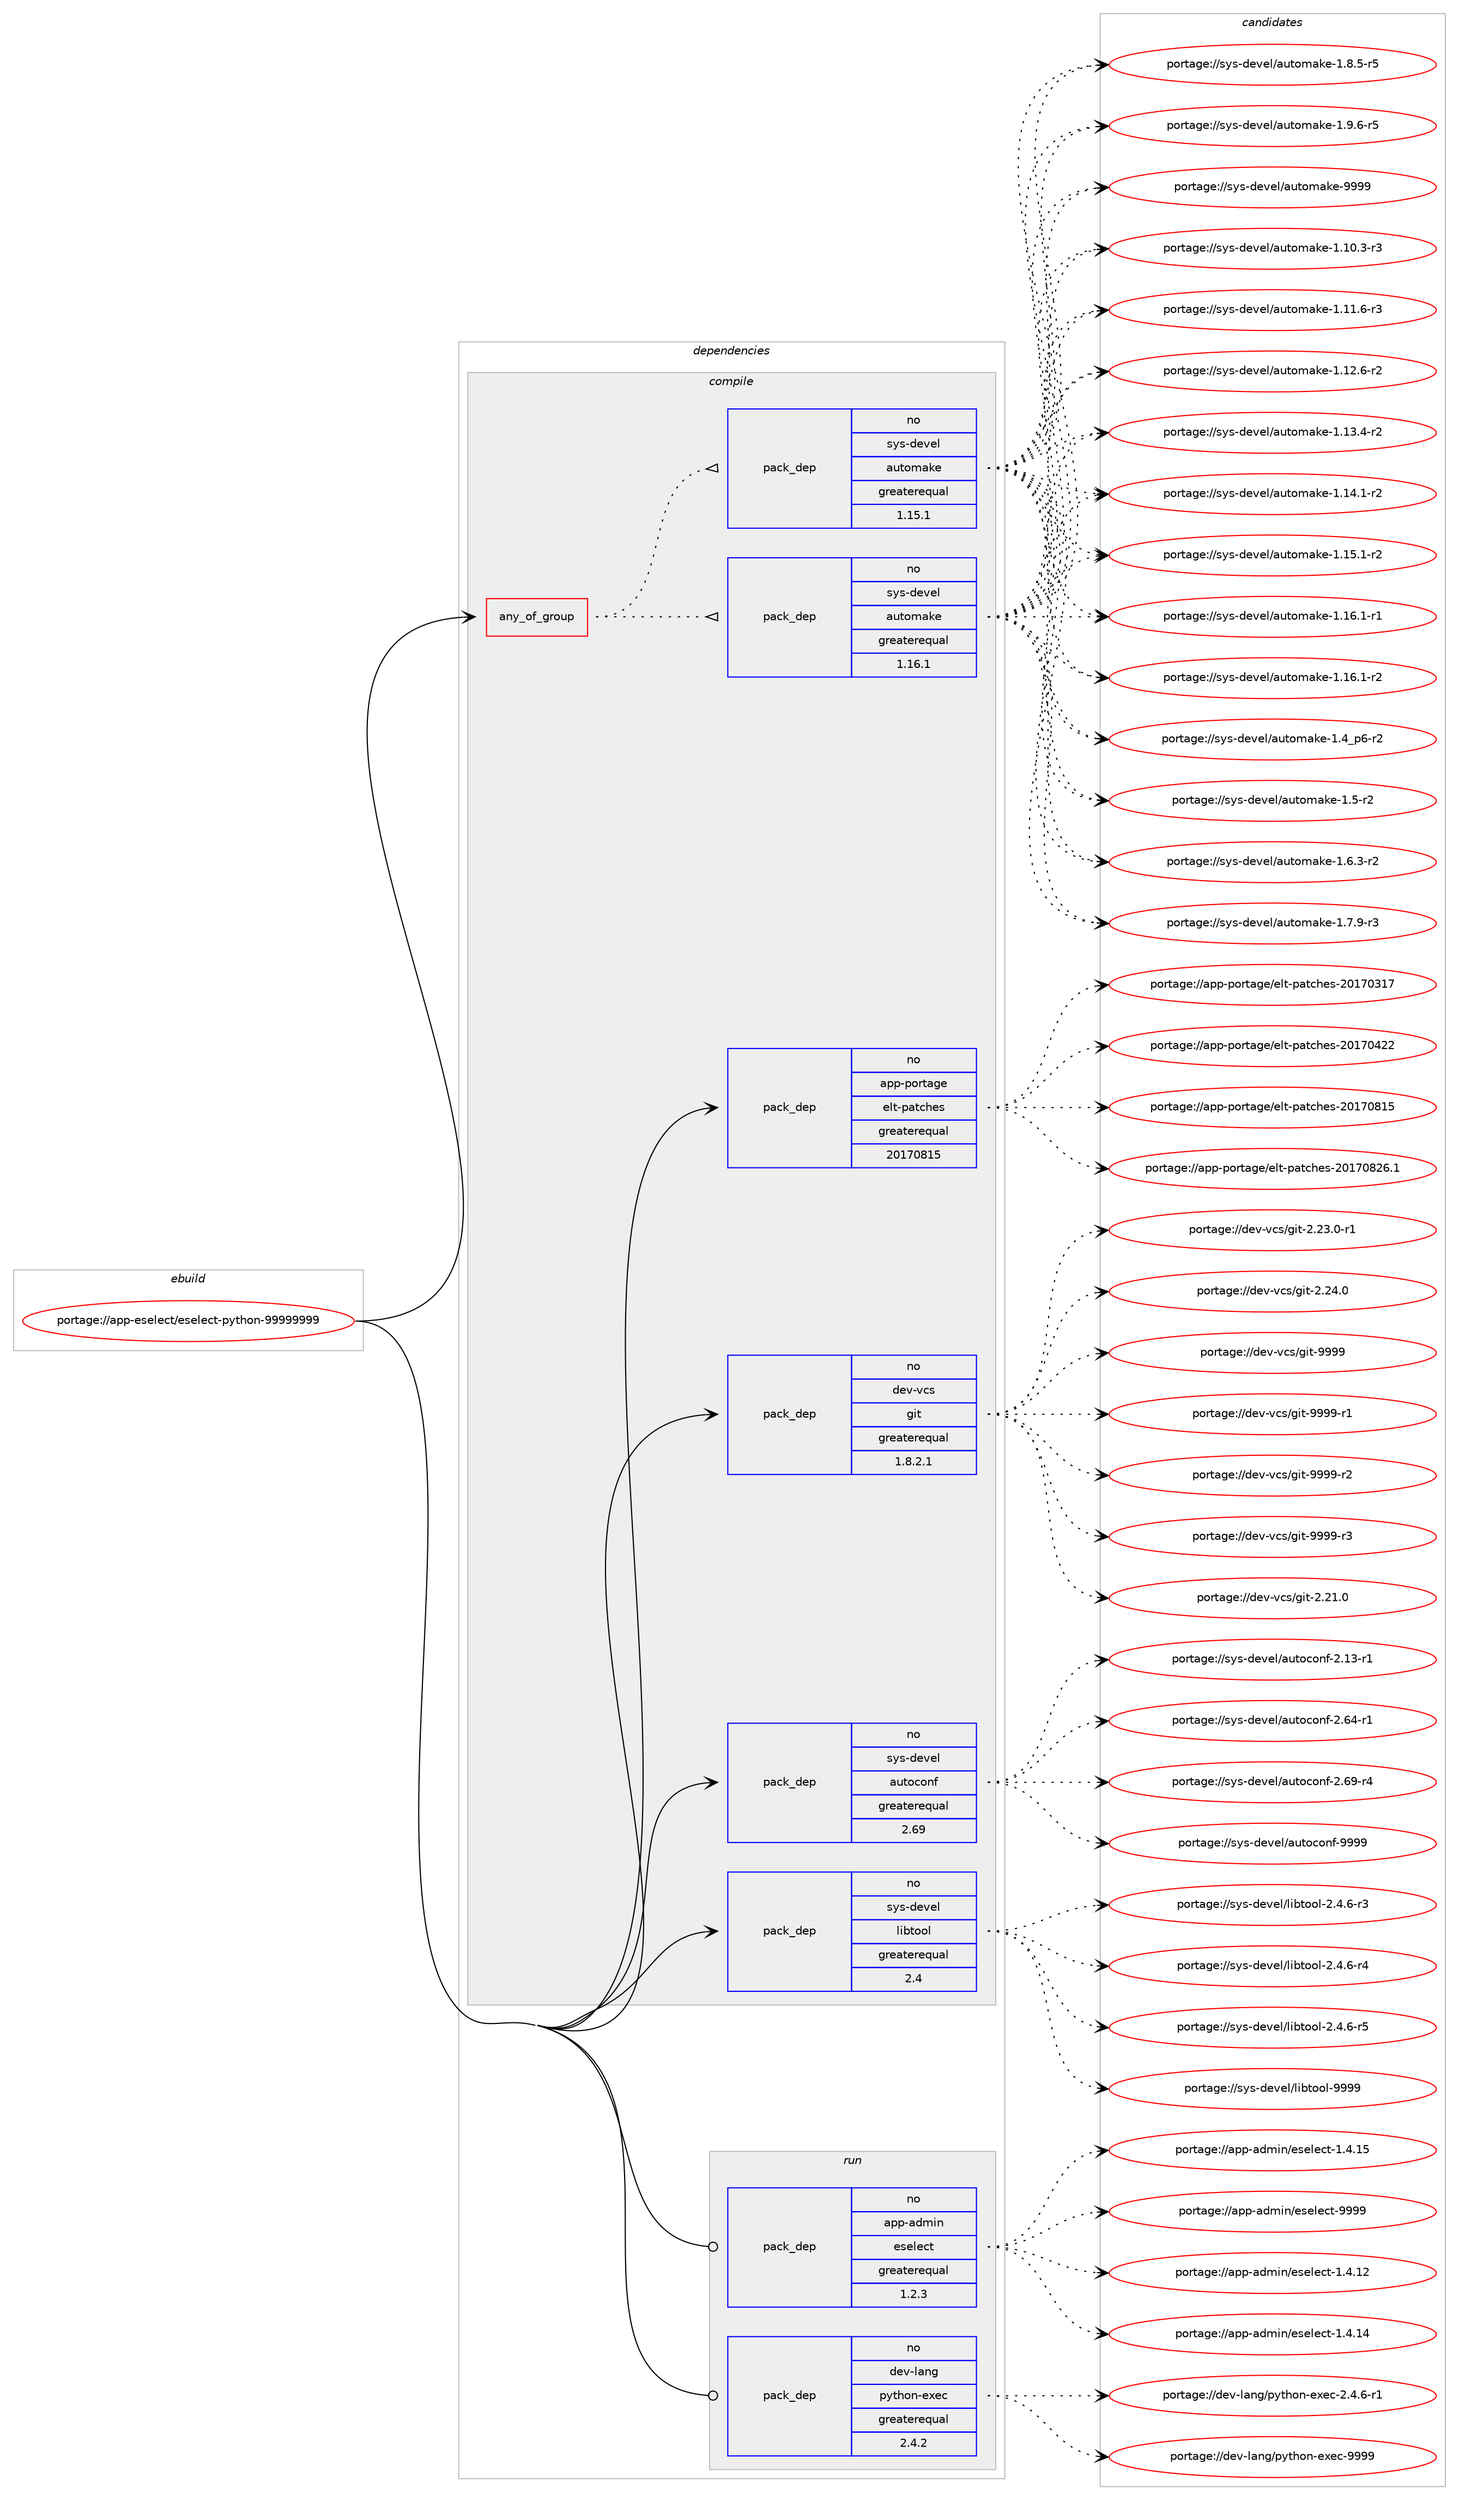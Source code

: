 digraph prolog {

# *************
# Graph options
# *************

newrank=true;
concentrate=true;
compound=true;
graph [rankdir=LR,fontname=Helvetica,fontsize=10,ranksep=1.5];#, ranksep=2.5, nodesep=0.2];
edge  [arrowhead=vee];
node  [fontname=Helvetica,fontsize=10];

# **********
# The ebuild
# **********

subgraph cluster_leftcol {
color=gray;
rank=same;
label=<<i>ebuild</i>>;
id [label="portage://app-eselect/eselect-python-99999999", color=red, width=4, href="../app-eselect/eselect-python-99999999.svg"];
}

# ****************
# The dependencies
# ****************

subgraph cluster_midcol {
color=gray;
label=<<i>dependencies</i>>;
subgraph cluster_compile {
fillcolor="#eeeeee";
style=filled;
label=<<i>compile</i>>;
subgraph any422 {
dependency29028 [label=<<TABLE BORDER="0" CELLBORDER="1" CELLSPACING="0" CELLPADDING="4"><TR><TD CELLPADDING="10">any_of_group</TD></TR></TABLE>>, shape=none, color=red];subgraph pack21102 {
dependency29029 [label=<<TABLE BORDER="0" CELLBORDER="1" CELLSPACING="0" CELLPADDING="4" WIDTH="220"><TR><TD ROWSPAN="6" CELLPADDING="30">pack_dep</TD></TR><TR><TD WIDTH="110">no</TD></TR><TR><TD>sys-devel</TD></TR><TR><TD>automake</TD></TR><TR><TD>greaterequal</TD></TR><TR><TD>1.16.1</TD></TR></TABLE>>, shape=none, color=blue];
}
dependency29028:e -> dependency29029:w [weight=20,style="dotted",arrowhead="oinv"];
subgraph pack21103 {
dependency29030 [label=<<TABLE BORDER="0" CELLBORDER="1" CELLSPACING="0" CELLPADDING="4" WIDTH="220"><TR><TD ROWSPAN="6" CELLPADDING="30">pack_dep</TD></TR><TR><TD WIDTH="110">no</TD></TR><TR><TD>sys-devel</TD></TR><TR><TD>automake</TD></TR><TR><TD>greaterequal</TD></TR><TR><TD>1.15.1</TD></TR></TABLE>>, shape=none, color=blue];
}
dependency29028:e -> dependency29030:w [weight=20,style="dotted",arrowhead="oinv"];
}
id:e -> dependency29028:w [weight=20,style="solid",arrowhead="vee"];
subgraph pack21104 {
dependency29031 [label=<<TABLE BORDER="0" CELLBORDER="1" CELLSPACING="0" CELLPADDING="4" WIDTH="220"><TR><TD ROWSPAN="6" CELLPADDING="30">pack_dep</TD></TR><TR><TD WIDTH="110">no</TD></TR><TR><TD>app-portage</TD></TR><TR><TD>elt-patches</TD></TR><TR><TD>greaterequal</TD></TR><TR><TD>20170815</TD></TR></TABLE>>, shape=none, color=blue];
}
id:e -> dependency29031:w [weight=20,style="solid",arrowhead="vee"];
subgraph pack21105 {
dependency29032 [label=<<TABLE BORDER="0" CELLBORDER="1" CELLSPACING="0" CELLPADDING="4" WIDTH="220"><TR><TD ROWSPAN="6" CELLPADDING="30">pack_dep</TD></TR><TR><TD WIDTH="110">no</TD></TR><TR><TD>dev-vcs</TD></TR><TR><TD>git</TD></TR><TR><TD>greaterequal</TD></TR><TR><TD>1.8.2.1</TD></TR></TABLE>>, shape=none, color=blue];
}
id:e -> dependency29032:w [weight=20,style="solid",arrowhead="vee"];
subgraph pack21106 {
dependency29033 [label=<<TABLE BORDER="0" CELLBORDER="1" CELLSPACING="0" CELLPADDING="4" WIDTH="220"><TR><TD ROWSPAN="6" CELLPADDING="30">pack_dep</TD></TR><TR><TD WIDTH="110">no</TD></TR><TR><TD>sys-devel</TD></TR><TR><TD>autoconf</TD></TR><TR><TD>greaterequal</TD></TR><TR><TD>2.69</TD></TR></TABLE>>, shape=none, color=blue];
}
id:e -> dependency29033:w [weight=20,style="solid",arrowhead="vee"];
subgraph pack21107 {
dependency29034 [label=<<TABLE BORDER="0" CELLBORDER="1" CELLSPACING="0" CELLPADDING="4" WIDTH="220"><TR><TD ROWSPAN="6" CELLPADDING="30">pack_dep</TD></TR><TR><TD WIDTH="110">no</TD></TR><TR><TD>sys-devel</TD></TR><TR><TD>libtool</TD></TR><TR><TD>greaterequal</TD></TR><TR><TD>2.4</TD></TR></TABLE>>, shape=none, color=blue];
}
id:e -> dependency29034:w [weight=20,style="solid",arrowhead="vee"];
}
subgraph cluster_compileandrun {
fillcolor="#eeeeee";
style=filled;
label=<<i>compile and run</i>>;
}
subgraph cluster_run {
fillcolor="#eeeeee";
style=filled;
label=<<i>run</i>>;
subgraph pack21108 {
dependency29035 [label=<<TABLE BORDER="0" CELLBORDER="1" CELLSPACING="0" CELLPADDING="4" WIDTH="220"><TR><TD ROWSPAN="6" CELLPADDING="30">pack_dep</TD></TR><TR><TD WIDTH="110">no</TD></TR><TR><TD>app-admin</TD></TR><TR><TD>eselect</TD></TR><TR><TD>greaterequal</TD></TR><TR><TD>1.2.3</TD></TR></TABLE>>, shape=none, color=blue];
}
id:e -> dependency29035:w [weight=20,style="solid",arrowhead="odot"];
subgraph pack21109 {
dependency29036 [label=<<TABLE BORDER="0" CELLBORDER="1" CELLSPACING="0" CELLPADDING="4" WIDTH="220"><TR><TD ROWSPAN="6" CELLPADDING="30">pack_dep</TD></TR><TR><TD WIDTH="110">no</TD></TR><TR><TD>dev-lang</TD></TR><TR><TD>python-exec</TD></TR><TR><TD>greaterequal</TD></TR><TR><TD>2.4.2</TD></TR></TABLE>>, shape=none, color=blue];
}
id:e -> dependency29036:w [weight=20,style="solid",arrowhead="odot"];
}
}

# **************
# The candidates
# **************

subgraph cluster_choices {
rank=same;
color=gray;
label=<<i>candidates</i>>;

subgraph choice21102 {
color=black;
nodesep=1;
choiceportage11512111545100101118101108479711711611110997107101454946494846514511451 [label="portage://sys-devel/automake-1.10.3-r3", color=red, width=4,href="../sys-devel/automake-1.10.3-r3.svg"];
choiceportage11512111545100101118101108479711711611110997107101454946494946544511451 [label="portage://sys-devel/automake-1.11.6-r3", color=red, width=4,href="../sys-devel/automake-1.11.6-r3.svg"];
choiceportage11512111545100101118101108479711711611110997107101454946495046544511450 [label="portage://sys-devel/automake-1.12.6-r2", color=red, width=4,href="../sys-devel/automake-1.12.6-r2.svg"];
choiceportage11512111545100101118101108479711711611110997107101454946495146524511450 [label="portage://sys-devel/automake-1.13.4-r2", color=red, width=4,href="../sys-devel/automake-1.13.4-r2.svg"];
choiceportage11512111545100101118101108479711711611110997107101454946495246494511450 [label="portage://sys-devel/automake-1.14.1-r2", color=red, width=4,href="../sys-devel/automake-1.14.1-r2.svg"];
choiceportage11512111545100101118101108479711711611110997107101454946495346494511450 [label="portage://sys-devel/automake-1.15.1-r2", color=red, width=4,href="../sys-devel/automake-1.15.1-r2.svg"];
choiceportage11512111545100101118101108479711711611110997107101454946495446494511449 [label="portage://sys-devel/automake-1.16.1-r1", color=red, width=4,href="../sys-devel/automake-1.16.1-r1.svg"];
choiceportage11512111545100101118101108479711711611110997107101454946495446494511450 [label="portage://sys-devel/automake-1.16.1-r2", color=red, width=4,href="../sys-devel/automake-1.16.1-r2.svg"];
choiceportage115121115451001011181011084797117116111109971071014549465295112544511450 [label="portage://sys-devel/automake-1.4_p6-r2", color=red, width=4,href="../sys-devel/automake-1.4_p6-r2.svg"];
choiceportage11512111545100101118101108479711711611110997107101454946534511450 [label="portage://sys-devel/automake-1.5-r2", color=red, width=4,href="../sys-devel/automake-1.5-r2.svg"];
choiceportage115121115451001011181011084797117116111109971071014549465446514511450 [label="portage://sys-devel/automake-1.6.3-r2", color=red, width=4,href="../sys-devel/automake-1.6.3-r2.svg"];
choiceportage115121115451001011181011084797117116111109971071014549465546574511451 [label="portage://sys-devel/automake-1.7.9-r3", color=red, width=4,href="../sys-devel/automake-1.7.9-r3.svg"];
choiceportage115121115451001011181011084797117116111109971071014549465646534511453 [label="portage://sys-devel/automake-1.8.5-r5", color=red, width=4,href="../sys-devel/automake-1.8.5-r5.svg"];
choiceportage115121115451001011181011084797117116111109971071014549465746544511453 [label="portage://sys-devel/automake-1.9.6-r5", color=red, width=4,href="../sys-devel/automake-1.9.6-r5.svg"];
choiceportage115121115451001011181011084797117116111109971071014557575757 [label="portage://sys-devel/automake-9999", color=red, width=4,href="../sys-devel/automake-9999.svg"];
dependency29029:e -> choiceportage11512111545100101118101108479711711611110997107101454946494846514511451:w [style=dotted,weight="100"];
dependency29029:e -> choiceportage11512111545100101118101108479711711611110997107101454946494946544511451:w [style=dotted,weight="100"];
dependency29029:e -> choiceportage11512111545100101118101108479711711611110997107101454946495046544511450:w [style=dotted,weight="100"];
dependency29029:e -> choiceportage11512111545100101118101108479711711611110997107101454946495146524511450:w [style=dotted,weight="100"];
dependency29029:e -> choiceportage11512111545100101118101108479711711611110997107101454946495246494511450:w [style=dotted,weight="100"];
dependency29029:e -> choiceportage11512111545100101118101108479711711611110997107101454946495346494511450:w [style=dotted,weight="100"];
dependency29029:e -> choiceportage11512111545100101118101108479711711611110997107101454946495446494511449:w [style=dotted,weight="100"];
dependency29029:e -> choiceportage11512111545100101118101108479711711611110997107101454946495446494511450:w [style=dotted,weight="100"];
dependency29029:e -> choiceportage115121115451001011181011084797117116111109971071014549465295112544511450:w [style=dotted,weight="100"];
dependency29029:e -> choiceportage11512111545100101118101108479711711611110997107101454946534511450:w [style=dotted,weight="100"];
dependency29029:e -> choiceportage115121115451001011181011084797117116111109971071014549465446514511450:w [style=dotted,weight="100"];
dependency29029:e -> choiceportage115121115451001011181011084797117116111109971071014549465546574511451:w [style=dotted,weight="100"];
dependency29029:e -> choiceportage115121115451001011181011084797117116111109971071014549465646534511453:w [style=dotted,weight="100"];
dependency29029:e -> choiceportage115121115451001011181011084797117116111109971071014549465746544511453:w [style=dotted,weight="100"];
dependency29029:e -> choiceportage115121115451001011181011084797117116111109971071014557575757:w [style=dotted,weight="100"];
}
subgraph choice21103 {
color=black;
nodesep=1;
choiceportage11512111545100101118101108479711711611110997107101454946494846514511451 [label="portage://sys-devel/automake-1.10.3-r3", color=red, width=4,href="../sys-devel/automake-1.10.3-r3.svg"];
choiceportage11512111545100101118101108479711711611110997107101454946494946544511451 [label="portage://sys-devel/automake-1.11.6-r3", color=red, width=4,href="../sys-devel/automake-1.11.6-r3.svg"];
choiceportage11512111545100101118101108479711711611110997107101454946495046544511450 [label="portage://sys-devel/automake-1.12.6-r2", color=red, width=4,href="../sys-devel/automake-1.12.6-r2.svg"];
choiceportage11512111545100101118101108479711711611110997107101454946495146524511450 [label="portage://sys-devel/automake-1.13.4-r2", color=red, width=4,href="../sys-devel/automake-1.13.4-r2.svg"];
choiceportage11512111545100101118101108479711711611110997107101454946495246494511450 [label="portage://sys-devel/automake-1.14.1-r2", color=red, width=4,href="../sys-devel/automake-1.14.1-r2.svg"];
choiceportage11512111545100101118101108479711711611110997107101454946495346494511450 [label="portage://sys-devel/automake-1.15.1-r2", color=red, width=4,href="../sys-devel/automake-1.15.1-r2.svg"];
choiceportage11512111545100101118101108479711711611110997107101454946495446494511449 [label="portage://sys-devel/automake-1.16.1-r1", color=red, width=4,href="../sys-devel/automake-1.16.1-r1.svg"];
choiceportage11512111545100101118101108479711711611110997107101454946495446494511450 [label="portage://sys-devel/automake-1.16.1-r2", color=red, width=4,href="../sys-devel/automake-1.16.1-r2.svg"];
choiceportage115121115451001011181011084797117116111109971071014549465295112544511450 [label="portage://sys-devel/automake-1.4_p6-r2", color=red, width=4,href="../sys-devel/automake-1.4_p6-r2.svg"];
choiceportage11512111545100101118101108479711711611110997107101454946534511450 [label="portage://sys-devel/automake-1.5-r2", color=red, width=4,href="../sys-devel/automake-1.5-r2.svg"];
choiceportage115121115451001011181011084797117116111109971071014549465446514511450 [label="portage://sys-devel/automake-1.6.3-r2", color=red, width=4,href="../sys-devel/automake-1.6.3-r2.svg"];
choiceportage115121115451001011181011084797117116111109971071014549465546574511451 [label="portage://sys-devel/automake-1.7.9-r3", color=red, width=4,href="../sys-devel/automake-1.7.9-r3.svg"];
choiceportage115121115451001011181011084797117116111109971071014549465646534511453 [label="portage://sys-devel/automake-1.8.5-r5", color=red, width=4,href="../sys-devel/automake-1.8.5-r5.svg"];
choiceportage115121115451001011181011084797117116111109971071014549465746544511453 [label="portage://sys-devel/automake-1.9.6-r5", color=red, width=4,href="../sys-devel/automake-1.9.6-r5.svg"];
choiceportage115121115451001011181011084797117116111109971071014557575757 [label="portage://sys-devel/automake-9999", color=red, width=4,href="../sys-devel/automake-9999.svg"];
dependency29030:e -> choiceportage11512111545100101118101108479711711611110997107101454946494846514511451:w [style=dotted,weight="100"];
dependency29030:e -> choiceportage11512111545100101118101108479711711611110997107101454946494946544511451:w [style=dotted,weight="100"];
dependency29030:e -> choiceportage11512111545100101118101108479711711611110997107101454946495046544511450:w [style=dotted,weight="100"];
dependency29030:e -> choiceportage11512111545100101118101108479711711611110997107101454946495146524511450:w [style=dotted,weight="100"];
dependency29030:e -> choiceportage11512111545100101118101108479711711611110997107101454946495246494511450:w [style=dotted,weight="100"];
dependency29030:e -> choiceportage11512111545100101118101108479711711611110997107101454946495346494511450:w [style=dotted,weight="100"];
dependency29030:e -> choiceportage11512111545100101118101108479711711611110997107101454946495446494511449:w [style=dotted,weight="100"];
dependency29030:e -> choiceportage11512111545100101118101108479711711611110997107101454946495446494511450:w [style=dotted,weight="100"];
dependency29030:e -> choiceportage115121115451001011181011084797117116111109971071014549465295112544511450:w [style=dotted,weight="100"];
dependency29030:e -> choiceportage11512111545100101118101108479711711611110997107101454946534511450:w [style=dotted,weight="100"];
dependency29030:e -> choiceportage115121115451001011181011084797117116111109971071014549465446514511450:w [style=dotted,weight="100"];
dependency29030:e -> choiceportage115121115451001011181011084797117116111109971071014549465546574511451:w [style=dotted,weight="100"];
dependency29030:e -> choiceportage115121115451001011181011084797117116111109971071014549465646534511453:w [style=dotted,weight="100"];
dependency29030:e -> choiceportage115121115451001011181011084797117116111109971071014549465746544511453:w [style=dotted,weight="100"];
dependency29030:e -> choiceportage115121115451001011181011084797117116111109971071014557575757:w [style=dotted,weight="100"];
}
subgraph choice21104 {
color=black;
nodesep=1;
choiceportage97112112451121111141169710310147101108116451129711699104101115455048495548514955 [label="portage://app-portage/elt-patches-20170317", color=red, width=4,href="../app-portage/elt-patches-20170317.svg"];
choiceportage97112112451121111141169710310147101108116451129711699104101115455048495548525050 [label="portage://app-portage/elt-patches-20170422", color=red, width=4,href="../app-portage/elt-patches-20170422.svg"];
choiceportage97112112451121111141169710310147101108116451129711699104101115455048495548564953 [label="portage://app-portage/elt-patches-20170815", color=red, width=4,href="../app-portage/elt-patches-20170815.svg"];
choiceportage971121124511211111411697103101471011081164511297116991041011154550484955485650544649 [label="portage://app-portage/elt-patches-20170826.1", color=red, width=4,href="../app-portage/elt-patches-20170826.1.svg"];
dependency29031:e -> choiceportage97112112451121111141169710310147101108116451129711699104101115455048495548514955:w [style=dotted,weight="100"];
dependency29031:e -> choiceportage97112112451121111141169710310147101108116451129711699104101115455048495548525050:w [style=dotted,weight="100"];
dependency29031:e -> choiceportage97112112451121111141169710310147101108116451129711699104101115455048495548564953:w [style=dotted,weight="100"];
dependency29031:e -> choiceportage971121124511211111411697103101471011081164511297116991041011154550484955485650544649:w [style=dotted,weight="100"];
}
subgraph choice21105 {
color=black;
nodesep=1;
choiceportage10010111845118991154710310511645504650494648 [label="portage://dev-vcs/git-2.21.0", color=red, width=4,href="../dev-vcs/git-2.21.0.svg"];
choiceportage100101118451189911547103105116455046505146484511449 [label="portage://dev-vcs/git-2.23.0-r1", color=red, width=4,href="../dev-vcs/git-2.23.0-r1.svg"];
choiceportage10010111845118991154710310511645504650524648 [label="portage://dev-vcs/git-2.24.0", color=red, width=4,href="../dev-vcs/git-2.24.0.svg"];
choiceportage1001011184511899115471031051164557575757 [label="portage://dev-vcs/git-9999", color=red, width=4,href="../dev-vcs/git-9999.svg"];
choiceportage10010111845118991154710310511645575757574511449 [label="portage://dev-vcs/git-9999-r1", color=red, width=4,href="../dev-vcs/git-9999-r1.svg"];
choiceportage10010111845118991154710310511645575757574511450 [label="portage://dev-vcs/git-9999-r2", color=red, width=4,href="../dev-vcs/git-9999-r2.svg"];
choiceportage10010111845118991154710310511645575757574511451 [label="portage://dev-vcs/git-9999-r3", color=red, width=4,href="../dev-vcs/git-9999-r3.svg"];
dependency29032:e -> choiceportage10010111845118991154710310511645504650494648:w [style=dotted,weight="100"];
dependency29032:e -> choiceportage100101118451189911547103105116455046505146484511449:w [style=dotted,weight="100"];
dependency29032:e -> choiceportage10010111845118991154710310511645504650524648:w [style=dotted,weight="100"];
dependency29032:e -> choiceportage1001011184511899115471031051164557575757:w [style=dotted,weight="100"];
dependency29032:e -> choiceportage10010111845118991154710310511645575757574511449:w [style=dotted,weight="100"];
dependency29032:e -> choiceportage10010111845118991154710310511645575757574511450:w [style=dotted,weight="100"];
dependency29032:e -> choiceportage10010111845118991154710310511645575757574511451:w [style=dotted,weight="100"];
}
subgraph choice21106 {
color=black;
nodesep=1;
choiceportage1151211154510010111810110847971171161119911111010245504649514511449 [label="portage://sys-devel/autoconf-2.13-r1", color=red, width=4,href="../sys-devel/autoconf-2.13-r1.svg"];
choiceportage1151211154510010111810110847971171161119911111010245504654524511449 [label="portage://sys-devel/autoconf-2.64-r1", color=red, width=4,href="../sys-devel/autoconf-2.64-r1.svg"];
choiceportage1151211154510010111810110847971171161119911111010245504654574511452 [label="portage://sys-devel/autoconf-2.69-r4", color=red, width=4,href="../sys-devel/autoconf-2.69-r4.svg"];
choiceportage115121115451001011181011084797117116111991111101024557575757 [label="portage://sys-devel/autoconf-9999", color=red, width=4,href="../sys-devel/autoconf-9999.svg"];
dependency29033:e -> choiceportage1151211154510010111810110847971171161119911111010245504649514511449:w [style=dotted,weight="100"];
dependency29033:e -> choiceportage1151211154510010111810110847971171161119911111010245504654524511449:w [style=dotted,weight="100"];
dependency29033:e -> choiceportage1151211154510010111810110847971171161119911111010245504654574511452:w [style=dotted,weight="100"];
dependency29033:e -> choiceportage115121115451001011181011084797117116111991111101024557575757:w [style=dotted,weight="100"];
}
subgraph choice21107 {
color=black;
nodesep=1;
choiceportage1151211154510010111810110847108105981161111111084550465246544511451 [label="portage://sys-devel/libtool-2.4.6-r3", color=red, width=4,href="../sys-devel/libtool-2.4.6-r3.svg"];
choiceportage1151211154510010111810110847108105981161111111084550465246544511452 [label="portage://sys-devel/libtool-2.4.6-r4", color=red, width=4,href="../sys-devel/libtool-2.4.6-r4.svg"];
choiceportage1151211154510010111810110847108105981161111111084550465246544511453 [label="portage://sys-devel/libtool-2.4.6-r5", color=red, width=4,href="../sys-devel/libtool-2.4.6-r5.svg"];
choiceportage1151211154510010111810110847108105981161111111084557575757 [label="portage://sys-devel/libtool-9999", color=red, width=4,href="../sys-devel/libtool-9999.svg"];
dependency29034:e -> choiceportage1151211154510010111810110847108105981161111111084550465246544511451:w [style=dotted,weight="100"];
dependency29034:e -> choiceportage1151211154510010111810110847108105981161111111084550465246544511452:w [style=dotted,weight="100"];
dependency29034:e -> choiceportage1151211154510010111810110847108105981161111111084550465246544511453:w [style=dotted,weight="100"];
dependency29034:e -> choiceportage1151211154510010111810110847108105981161111111084557575757:w [style=dotted,weight="100"];
}
subgraph choice21108 {
color=black;
nodesep=1;
choiceportage971121124597100109105110471011151011081019911645494652464950 [label="portage://app-admin/eselect-1.4.12", color=red, width=4,href="../app-admin/eselect-1.4.12.svg"];
choiceportage971121124597100109105110471011151011081019911645494652464952 [label="portage://app-admin/eselect-1.4.14", color=red, width=4,href="../app-admin/eselect-1.4.14.svg"];
choiceportage971121124597100109105110471011151011081019911645494652464953 [label="portage://app-admin/eselect-1.4.15", color=red, width=4,href="../app-admin/eselect-1.4.15.svg"];
choiceportage97112112459710010910511047101115101108101991164557575757 [label="portage://app-admin/eselect-9999", color=red, width=4,href="../app-admin/eselect-9999.svg"];
dependency29035:e -> choiceportage971121124597100109105110471011151011081019911645494652464950:w [style=dotted,weight="100"];
dependency29035:e -> choiceportage971121124597100109105110471011151011081019911645494652464952:w [style=dotted,weight="100"];
dependency29035:e -> choiceportage971121124597100109105110471011151011081019911645494652464953:w [style=dotted,weight="100"];
dependency29035:e -> choiceportage97112112459710010910511047101115101108101991164557575757:w [style=dotted,weight="100"];
}
subgraph choice21109 {
color=black;
nodesep=1;
choiceportage10010111845108971101034711212111610411111045101120101994550465246544511449 [label="portage://dev-lang/python-exec-2.4.6-r1", color=red, width=4,href="../dev-lang/python-exec-2.4.6-r1.svg"];
choiceportage10010111845108971101034711212111610411111045101120101994557575757 [label="portage://dev-lang/python-exec-9999", color=red, width=4,href="../dev-lang/python-exec-9999.svg"];
dependency29036:e -> choiceportage10010111845108971101034711212111610411111045101120101994550465246544511449:w [style=dotted,weight="100"];
dependency29036:e -> choiceportage10010111845108971101034711212111610411111045101120101994557575757:w [style=dotted,weight="100"];
}
}

}
